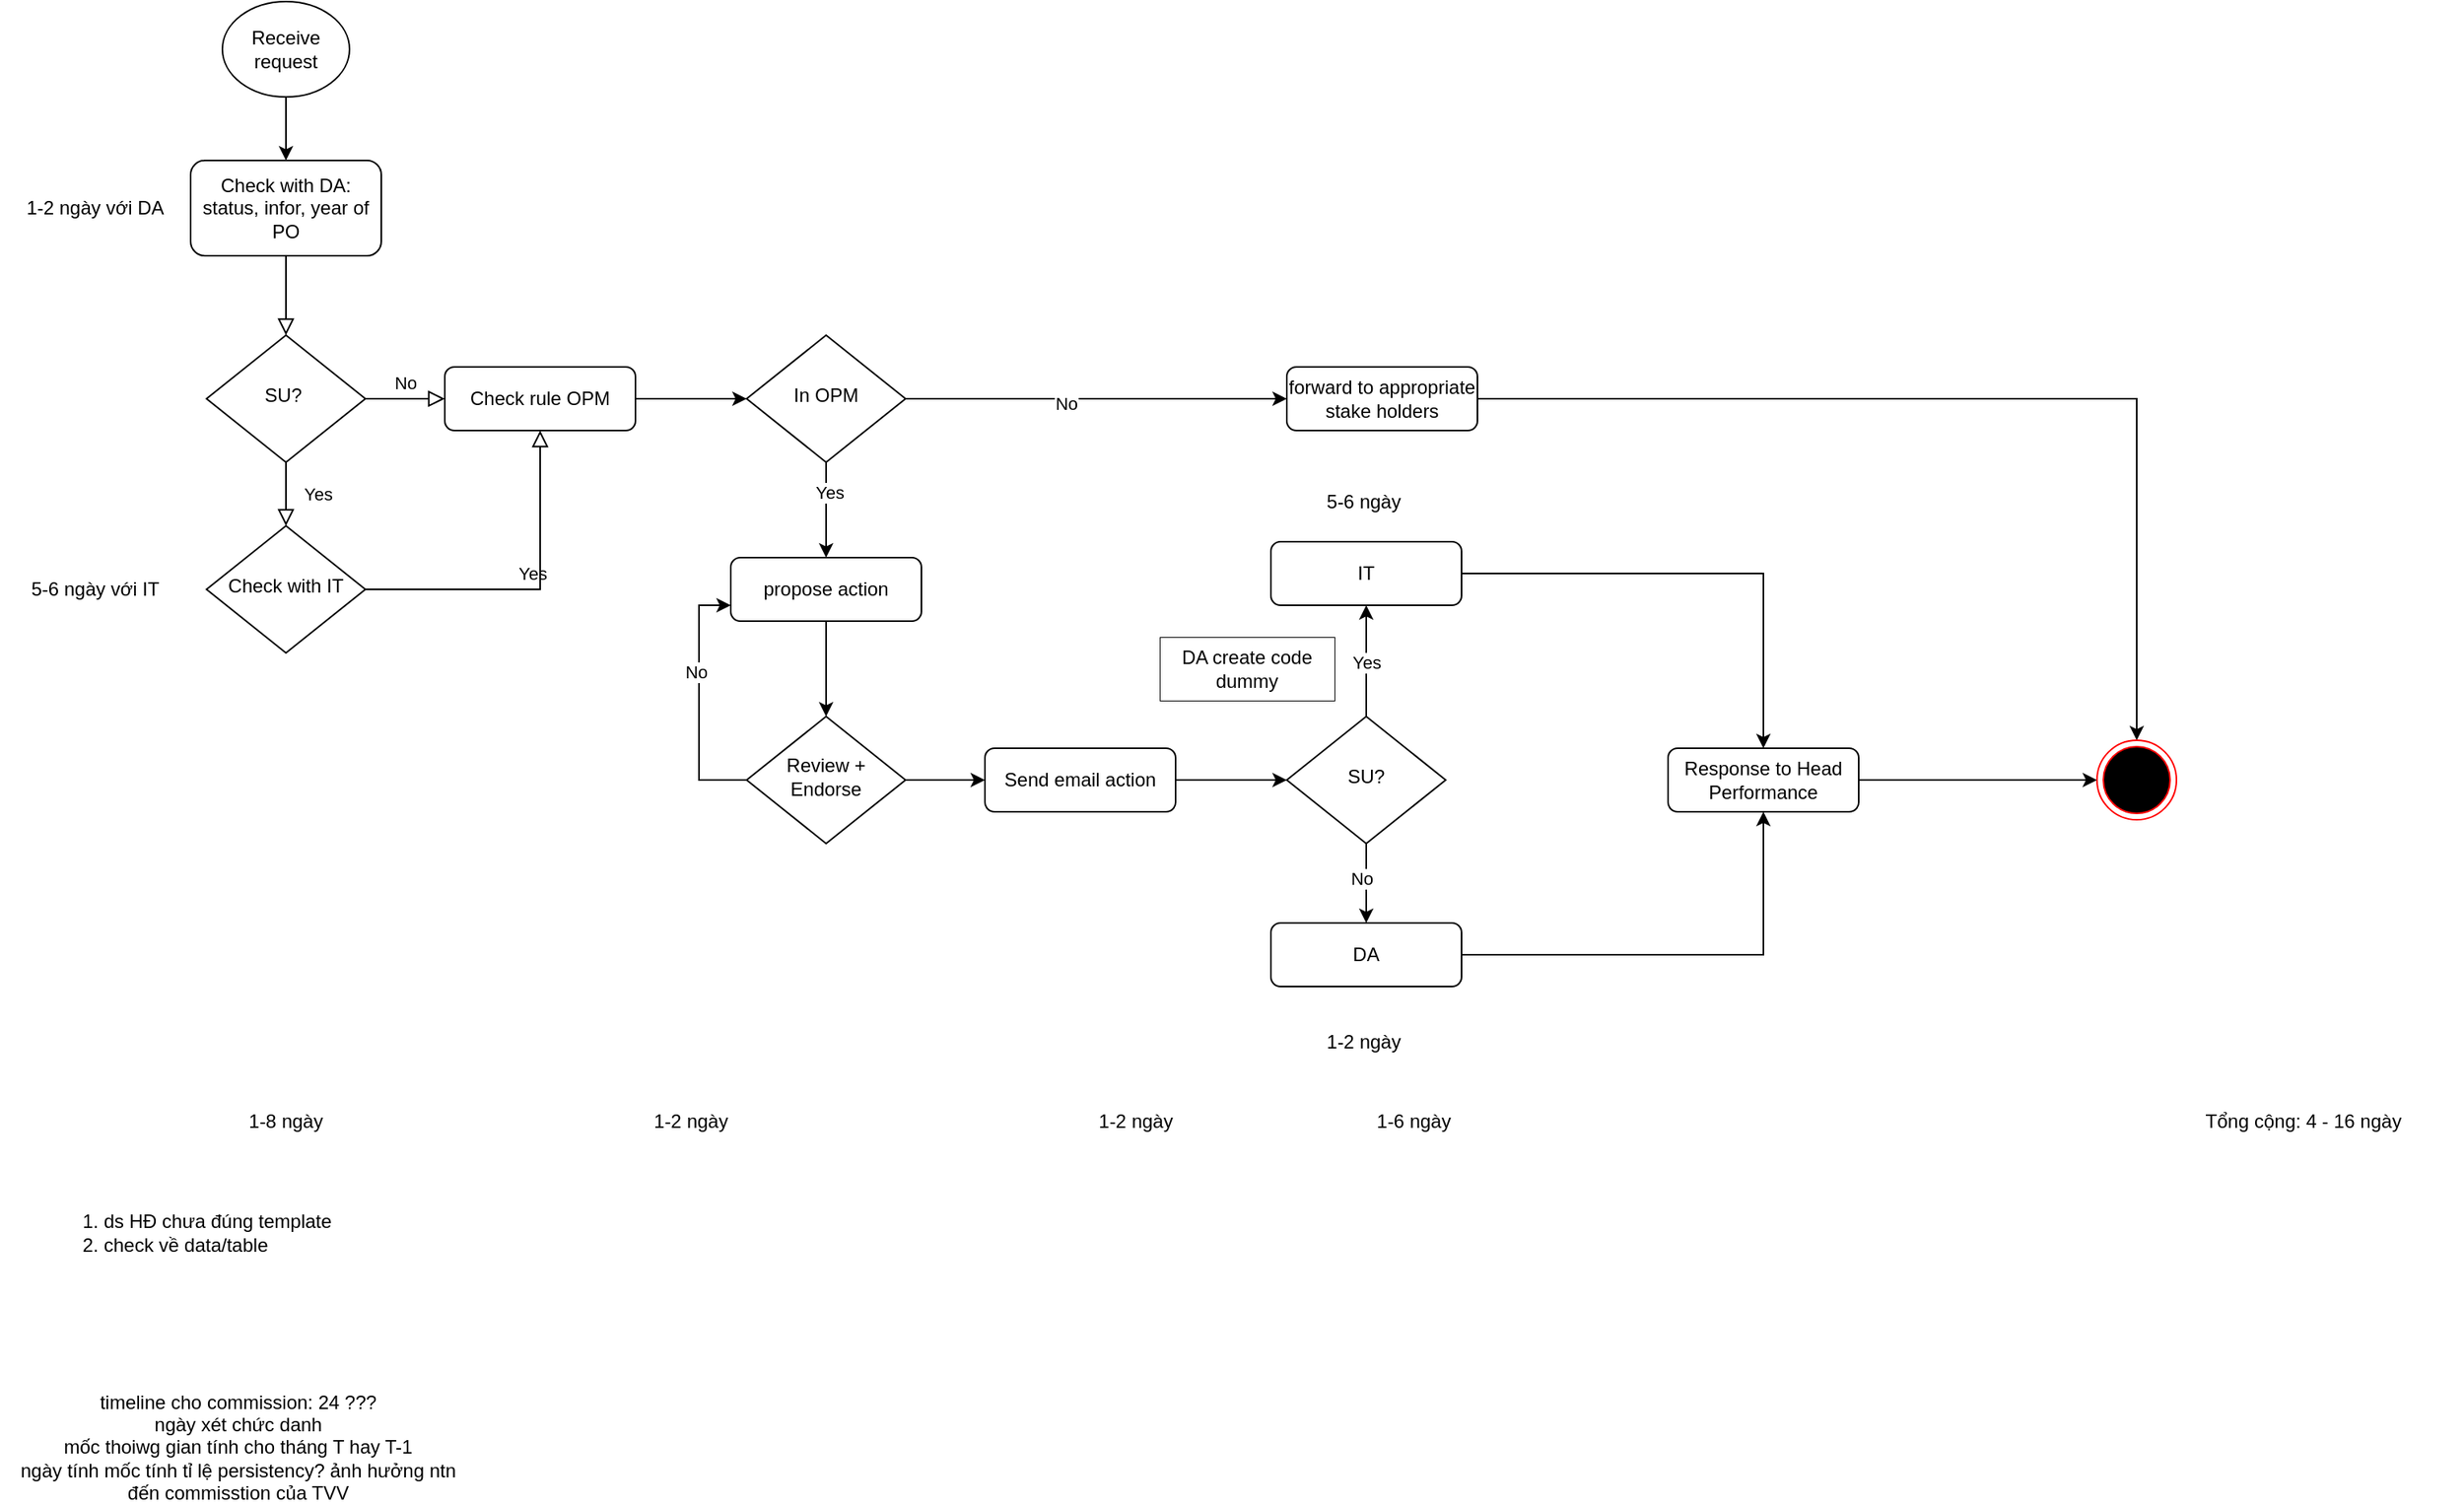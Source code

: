 <mxfile version="24.7.8">
  <diagram id="C5RBs43oDa-KdzZeNtuy" name="Page-1">
    <mxGraphModel dx="1985" dy="869" grid="1" gridSize="10" guides="1" tooltips="1" connect="1" arrows="1" fold="1" page="1" pageScale="1" pageWidth="827" pageHeight="1169" math="0" shadow="0">
      <root>
        <mxCell id="WIyWlLk6GJQsqaUBKTNV-0" />
        <mxCell id="WIyWlLk6GJQsqaUBKTNV-1" parent="WIyWlLk6GJQsqaUBKTNV-0" />
        <mxCell id="WIyWlLk6GJQsqaUBKTNV-2" value="" style="rounded=0;html=1;jettySize=auto;orthogonalLoop=1;fontSize=11;endArrow=block;endFill=0;endSize=8;strokeWidth=1;shadow=0;labelBackgroundColor=none;edgeStyle=orthogonalEdgeStyle;" parent="WIyWlLk6GJQsqaUBKTNV-1" source="WIyWlLk6GJQsqaUBKTNV-3" target="WIyWlLk6GJQsqaUBKTNV-6" edge="1">
          <mxGeometry relative="1" as="geometry" />
        </mxCell>
        <mxCell id="WIyWlLk6GJQsqaUBKTNV-3" value="Check with DA: status, infor, year of PO" style="rounded=1;whiteSpace=wrap;html=1;fontSize=12;glass=0;strokeWidth=1;shadow=0;" parent="WIyWlLk6GJQsqaUBKTNV-1" vertex="1">
          <mxGeometry x="180" y="190" width="120" height="60" as="geometry" />
        </mxCell>
        <mxCell id="WIyWlLk6GJQsqaUBKTNV-4" value="Yes" style="rounded=0;html=1;jettySize=auto;orthogonalLoop=1;fontSize=11;endArrow=block;endFill=0;endSize=8;strokeWidth=1;shadow=0;labelBackgroundColor=none;edgeStyle=orthogonalEdgeStyle;" parent="WIyWlLk6GJQsqaUBKTNV-1" source="WIyWlLk6GJQsqaUBKTNV-6" target="WIyWlLk6GJQsqaUBKTNV-10" edge="1">
          <mxGeometry y="20" relative="1" as="geometry">
            <mxPoint as="offset" />
          </mxGeometry>
        </mxCell>
        <mxCell id="WIyWlLk6GJQsqaUBKTNV-5" value="No" style="edgeStyle=orthogonalEdgeStyle;rounded=0;html=1;jettySize=auto;orthogonalLoop=1;fontSize=11;endArrow=block;endFill=0;endSize=8;strokeWidth=1;shadow=0;labelBackgroundColor=none;" parent="WIyWlLk6GJQsqaUBKTNV-1" source="WIyWlLk6GJQsqaUBKTNV-6" target="WIyWlLk6GJQsqaUBKTNV-7" edge="1">
          <mxGeometry y="10" relative="1" as="geometry">
            <mxPoint as="offset" />
          </mxGeometry>
        </mxCell>
        <mxCell id="WIyWlLk6GJQsqaUBKTNV-6" value="SU?&amp;nbsp;" style="rhombus;whiteSpace=wrap;html=1;shadow=0;fontFamily=Helvetica;fontSize=12;align=center;strokeWidth=1;spacing=6;spacingTop=-4;" parent="WIyWlLk6GJQsqaUBKTNV-1" vertex="1">
          <mxGeometry x="190" y="300" width="100" height="80" as="geometry" />
        </mxCell>
        <mxCell id="Bd9iW0a9v76xwMaIJMBL-3" style="edgeStyle=orthogonalEdgeStyle;rounded=0;orthogonalLoop=1;jettySize=auto;html=1;" edge="1" parent="WIyWlLk6GJQsqaUBKTNV-1" source="WIyWlLk6GJQsqaUBKTNV-7" target="Bd9iW0a9v76xwMaIJMBL-2">
          <mxGeometry relative="1" as="geometry" />
        </mxCell>
        <mxCell id="WIyWlLk6GJQsqaUBKTNV-7" value="Check rule OPM" style="rounded=1;whiteSpace=wrap;html=1;fontSize=12;glass=0;strokeWidth=1;shadow=0;" parent="WIyWlLk6GJQsqaUBKTNV-1" vertex="1">
          <mxGeometry x="340" y="320" width="120" height="40" as="geometry" />
        </mxCell>
        <mxCell id="WIyWlLk6GJQsqaUBKTNV-9" value="Yes" style="edgeStyle=orthogonalEdgeStyle;rounded=0;html=1;jettySize=auto;orthogonalLoop=1;fontSize=11;endArrow=block;endFill=0;endSize=8;strokeWidth=1;shadow=0;labelBackgroundColor=none;entryX=0.5;entryY=1;entryDx=0;entryDy=0;" parent="WIyWlLk6GJQsqaUBKTNV-1" source="WIyWlLk6GJQsqaUBKTNV-10" target="WIyWlLk6GJQsqaUBKTNV-7" edge="1">
          <mxGeometry y="10" relative="1" as="geometry">
            <mxPoint as="offset" />
            <mxPoint x="340" y="460" as="targetPoint" />
          </mxGeometry>
        </mxCell>
        <mxCell id="WIyWlLk6GJQsqaUBKTNV-10" value="Check with IT" style="rhombus;whiteSpace=wrap;html=1;shadow=0;fontFamily=Helvetica;fontSize=12;align=center;strokeWidth=1;spacing=6;spacingTop=-4;" parent="WIyWlLk6GJQsqaUBKTNV-1" vertex="1">
          <mxGeometry x="190" y="420" width="100" height="80" as="geometry" />
        </mxCell>
        <mxCell id="Bd9iW0a9v76xwMaIJMBL-1" style="edgeStyle=orthogonalEdgeStyle;rounded=0;orthogonalLoop=1;jettySize=auto;html=1;entryX=0.5;entryY=0;entryDx=0;entryDy=0;" edge="1" parent="WIyWlLk6GJQsqaUBKTNV-1" source="Bd9iW0a9v76xwMaIJMBL-0" target="WIyWlLk6GJQsqaUBKTNV-3">
          <mxGeometry relative="1" as="geometry" />
        </mxCell>
        <mxCell id="Bd9iW0a9v76xwMaIJMBL-0" value="Receive request" style="ellipse;whiteSpace=wrap;html=1;" vertex="1" parent="WIyWlLk6GJQsqaUBKTNV-1">
          <mxGeometry x="200" y="90" width="80" height="60" as="geometry" />
        </mxCell>
        <mxCell id="Bd9iW0a9v76xwMaIJMBL-5" style="edgeStyle=orthogonalEdgeStyle;rounded=0;orthogonalLoop=1;jettySize=auto;html=1;entryX=0.5;entryY=0;entryDx=0;entryDy=0;" edge="1" parent="WIyWlLk6GJQsqaUBKTNV-1" source="Bd9iW0a9v76xwMaIJMBL-2" target="Bd9iW0a9v76xwMaIJMBL-4">
          <mxGeometry relative="1" as="geometry" />
        </mxCell>
        <mxCell id="Bd9iW0a9v76xwMaIJMBL-15" value="Yes" style="edgeLabel;html=1;align=center;verticalAlign=middle;resizable=0;points=[];" vertex="1" connectable="0" parent="Bd9iW0a9v76xwMaIJMBL-5">
          <mxGeometry x="-0.388" y="2" relative="1" as="geometry">
            <mxPoint as="offset" />
          </mxGeometry>
        </mxCell>
        <mxCell id="Bd9iW0a9v76xwMaIJMBL-10" style="edgeStyle=orthogonalEdgeStyle;rounded=0;orthogonalLoop=1;jettySize=auto;html=1;entryX=0;entryY=0.5;entryDx=0;entryDy=0;" edge="1" parent="WIyWlLk6GJQsqaUBKTNV-1" source="Bd9iW0a9v76xwMaIJMBL-2" target="Bd9iW0a9v76xwMaIJMBL-9">
          <mxGeometry relative="1" as="geometry" />
        </mxCell>
        <mxCell id="Bd9iW0a9v76xwMaIJMBL-12" value="No" style="edgeLabel;html=1;align=center;verticalAlign=middle;resizable=0;points=[];" vertex="1" connectable="0" parent="Bd9iW0a9v76xwMaIJMBL-10">
          <mxGeometry x="-0.161" y="-3" relative="1" as="geometry">
            <mxPoint as="offset" />
          </mxGeometry>
        </mxCell>
        <mxCell id="Bd9iW0a9v76xwMaIJMBL-2" value="In OPM" style="rhombus;whiteSpace=wrap;html=1;shadow=0;fontFamily=Helvetica;fontSize=12;align=center;strokeWidth=1;spacing=6;spacingTop=-4;" vertex="1" parent="WIyWlLk6GJQsqaUBKTNV-1">
          <mxGeometry x="530" y="300" width="100" height="80" as="geometry" />
        </mxCell>
        <mxCell id="Bd9iW0a9v76xwMaIJMBL-8" style="edgeStyle=orthogonalEdgeStyle;rounded=0;orthogonalLoop=1;jettySize=auto;html=1;entryX=0.5;entryY=0;entryDx=0;entryDy=0;" edge="1" parent="WIyWlLk6GJQsqaUBKTNV-1" source="Bd9iW0a9v76xwMaIJMBL-4" target="Bd9iW0a9v76xwMaIJMBL-7">
          <mxGeometry relative="1" as="geometry" />
        </mxCell>
        <mxCell id="Bd9iW0a9v76xwMaIJMBL-4" value="propose action" style="rounded=1;whiteSpace=wrap;html=1;fontSize=12;glass=0;strokeWidth=1;shadow=0;" vertex="1" parent="WIyWlLk6GJQsqaUBKTNV-1">
          <mxGeometry x="520" y="440" width="120" height="40" as="geometry" />
        </mxCell>
        <mxCell id="Bd9iW0a9v76xwMaIJMBL-16" style="edgeStyle=orthogonalEdgeStyle;rounded=0;orthogonalLoop=1;jettySize=auto;html=1;entryX=0;entryY=0.75;entryDx=0;entryDy=0;" edge="1" parent="WIyWlLk6GJQsqaUBKTNV-1" source="Bd9iW0a9v76xwMaIJMBL-7" target="Bd9iW0a9v76xwMaIJMBL-4">
          <mxGeometry relative="1" as="geometry">
            <Array as="points">
              <mxPoint x="500" y="580" />
              <mxPoint x="500" y="470" />
            </Array>
          </mxGeometry>
        </mxCell>
        <mxCell id="Bd9iW0a9v76xwMaIJMBL-17" value="No" style="edgeLabel;html=1;align=center;verticalAlign=middle;resizable=0;points=[];" vertex="1" connectable="0" parent="Bd9iW0a9v76xwMaIJMBL-16">
          <mxGeometry x="0.234" y="2" relative="1" as="geometry">
            <mxPoint as="offset" />
          </mxGeometry>
        </mxCell>
        <mxCell id="Bd9iW0a9v76xwMaIJMBL-19" style="edgeStyle=orthogonalEdgeStyle;rounded=0;orthogonalLoop=1;jettySize=auto;html=1;entryX=0;entryY=0.5;entryDx=0;entryDy=0;" edge="1" parent="WIyWlLk6GJQsqaUBKTNV-1" source="Bd9iW0a9v76xwMaIJMBL-7" target="Bd9iW0a9v76xwMaIJMBL-18">
          <mxGeometry relative="1" as="geometry" />
        </mxCell>
        <mxCell id="Bd9iW0a9v76xwMaIJMBL-7" value="Review + Endorse" style="rhombus;whiteSpace=wrap;html=1;shadow=0;fontFamily=Helvetica;fontSize=12;align=center;strokeWidth=1;spacing=6;spacingTop=-4;" vertex="1" parent="WIyWlLk6GJQsqaUBKTNV-1">
          <mxGeometry x="530" y="540" width="100" height="80" as="geometry" />
        </mxCell>
        <mxCell id="Bd9iW0a9v76xwMaIJMBL-32" style="edgeStyle=orthogonalEdgeStyle;rounded=0;orthogonalLoop=1;jettySize=auto;html=1;entryX=0.5;entryY=0;entryDx=0;entryDy=0;" edge="1" parent="WIyWlLk6GJQsqaUBKTNV-1" source="Bd9iW0a9v76xwMaIJMBL-9" target="Bd9iW0a9v76xwMaIJMBL-31">
          <mxGeometry relative="1" as="geometry" />
        </mxCell>
        <mxCell id="Bd9iW0a9v76xwMaIJMBL-9" value="forward to appropriate stake holders" style="rounded=1;whiteSpace=wrap;html=1;fontSize=12;glass=0;strokeWidth=1;shadow=0;" vertex="1" parent="WIyWlLk6GJQsqaUBKTNV-1">
          <mxGeometry x="870" y="320" width="120" height="40" as="geometry" />
        </mxCell>
        <mxCell id="Bd9iW0a9v76xwMaIJMBL-23" style="edgeStyle=orthogonalEdgeStyle;rounded=0;orthogonalLoop=1;jettySize=auto;html=1;" edge="1" parent="WIyWlLk6GJQsqaUBKTNV-1" source="Bd9iW0a9v76xwMaIJMBL-18" target="Bd9iW0a9v76xwMaIJMBL-20">
          <mxGeometry relative="1" as="geometry" />
        </mxCell>
        <mxCell id="Bd9iW0a9v76xwMaIJMBL-18" value="Send email action" style="rounded=1;whiteSpace=wrap;html=1;fontSize=12;glass=0;strokeWidth=1;shadow=0;" vertex="1" parent="WIyWlLk6GJQsqaUBKTNV-1">
          <mxGeometry x="680" y="560" width="120" height="40" as="geometry" />
        </mxCell>
        <mxCell id="Bd9iW0a9v76xwMaIJMBL-24" style="edgeStyle=orthogonalEdgeStyle;rounded=0;orthogonalLoop=1;jettySize=auto;html=1;entryX=0.5;entryY=1;entryDx=0;entryDy=0;" edge="1" parent="WIyWlLk6GJQsqaUBKTNV-1" source="Bd9iW0a9v76xwMaIJMBL-20" target="Bd9iW0a9v76xwMaIJMBL-21">
          <mxGeometry relative="1" as="geometry" />
        </mxCell>
        <mxCell id="Bd9iW0a9v76xwMaIJMBL-25" value="Yes" style="edgeLabel;html=1;align=center;verticalAlign=middle;resizable=0;points=[];" vertex="1" connectable="0" parent="Bd9iW0a9v76xwMaIJMBL-24">
          <mxGeometry x="-0.012" relative="1" as="geometry">
            <mxPoint as="offset" />
          </mxGeometry>
        </mxCell>
        <mxCell id="Bd9iW0a9v76xwMaIJMBL-26" style="edgeStyle=orthogonalEdgeStyle;rounded=0;orthogonalLoop=1;jettySize=auto;html=1;entryX=0.5;entryY=0;entryDx=0;entryDy=0;" edge="1" parent="WIyWlLk6GJQsqaUBKTNV-1" source="Bd9iW0a9v76xwMaIJMBL-20" target="Bd9iW0a9v76xwMaIJMBL-22">
          <mxGeometry relative="1" as="geometry" />
        </mxCell>
        <mxCell id="Bd9iW0a9v76xwMaIJMBL-27" value="No" style="edgeLabel;html=1;align=center;verticalAlign=middle;resizable=0;points=[];" vertex="1" connectable="0" parent="Bd9iW0a9v76xwMaIJMBL-26">
          <mxGeometry x="-0.125" y="-3" relative="1" as="geometry">
            <mxPoint as="offset" />
          </mxGeometry>
        </mxCell>
        <mxCell id="Bd9iW0a9v76xwMaIJMBL-20" value="SU?" style="rhombus;whiteSpace=wrap;html=1;shadow=0;fontFamily=Helvetica;fontSize=12;align=center;strokeWidth=1;spacing=6;spacingTop=-4;" vertex="1" parent="WIyWlLk6GJQsqaUBKTNV-1">
          <mxGeometry x="870" y="540" width="100" height="80" as="geometry" />
        </mxCell>
        <mxCell id="Bd9iW0a9v76xwMaIJMBL-29" style="edgeStyle=orthogonalEdgeStyle;rounded=0;orthogonalLoop=1;jettySize=auto;html=1;entryX=0.5;entryY=0;entryDx=0;entryDy=0;" edge="1" parent="WIyWlLk6GJQsqaUBKTNV-1" source="Bd9iW0a9v76xwMaIJMBL-21" target="Bd9iW0a9v76xwMaIJMBL-28">
          <mxGeometry relative="1" as="geometry" />
        </mxCell>
        <mxCell id="Bd9iW0a9v76xwMaIJMBL-21" value="IT" style="rounded=1;whiteSpace=wrap;html=1;fontSize=12;glass=0;strokeWidth=1;shadow=0;" vertex="1" parent="WIyWlLk6GJQsqaUBKTNV-1">
          <mxGeometry x="860" y="430" width="120" height="40" as="geometry" />
        </mxCell>
        <mxCell id="Bd9iW0a9v76xwMaIJMBL-30" style="edgeStyle=orthogonalEdgeStyle;rounded=0;orthogonalLoop=1;jettySize=auto;html=1;entryX=0.5;entryY=1;entryDx=0;entryDy=0;" edge="1" parent="WIyWlLk6GJQsqaUBKTNV-1" source="Bd9iW0a9v76xwMaIJMBL-22" target="Bd9iW0a9v76xwMaIJMBL-28">
          <mxGeometry relative="1" as="geometry" />
        </mxCell>
        <mxCell id="Bd9iW0a9v76xwMaIJMBL-22" value="DA" style="rounded=1;whiteSpace=wrap;html=1;fontSize=12;glass=0;strokeWidth=1;shadow=0;" vertex="1" parent="WIyWlLk6GJQsqaUBKTNV-1">
          <mxGeometry x="860" y="670" width="120" height="40" as="geometry" />
        </mxCell>
        <mxCell id="Bd9iW0a9v76xwMaIJMBL-34" style="edgeStyle=orthogonalEdgeStyle;rounded=0;orthogonalLoop=1;jettySize=auto;html=1;entryX=0;entryY=0.5;entryDx=0;entryDy=0;" edge="1" parent="WIyWlLk6GJQsqaUBKTNV-1" source="Bd9iW0a9v76xwMaIJMBL-28" target="Bd9iW0a9v76xwMaIJMBL-31">
          <mxGeometry relative="1" as="geometry" />
        </mxCell>
        <mxCell id="Bd9iW0a9v76xwMaIJMBL-28" value="Response to Head Performance" style="rounded=1;whiteSpace=wrap;html=1;fontSize=12;glass=0;strokeWidth=1;shadow=0;" vertex="1" parent="WIyWlLk6GJQsqaUBKTNV-1">
          <mxGeometry x="1110" y="560" width="120" height="40" as="geometry" />
        </mxCell>
        <mxCell id="Bd9iW0a9v76xwMaIJMBL-31" value="" style="ellipse;html=1;shape=endState;fillColor=#000000;strokeColor=#ff0000;" vertex="1" parent="WIyWlLk6GJQsqaUBKTNV-1">
          <mxGeometry x="1380" y="555" width="50" height="50" as="geometry" />
        </mxCell>
        <mxCell id="Bd9iW0a9v76xwMaIJMBL-36" value="1-2 ngày với DA" style="text;html=1;align=center;verticalAlign=middle;whiteSpace=wrap;rounded=0;" vertex="1" parent="WIyWlLk6GJQsqaUBKTNV-1">
          <mxGeometry x="60" y="205" width="120" height="30" as="geometry" />
        </mxCell>
        <mxCell id="Bd9iW0a9v76xwMaIJMBL-37" value="5-6 ngày với IT" style="text;html=1;align=center;verticalAlign=middle;whiteSpace=wrap;rounded=0;" vertex="1" parent="WIyWlLk6GJQsqaUBKTNV-1">
          <mxGeometry x="60" y="445" width="120" height="30" as="geometry" />
        </mxCell>
        <mxCell id="Bd9iW0a9v76xwMaIJMBL-39" value="1-2 ngày" style="text;html=1;align=center;verticalAlign=middle;whiteSpace=wrap;rounded=0;" vertex="1" parent="WIyWlLk6GJQsqaUBKTNV-1">
          <mxGeometry x="370" y="780" width="250" height="30" as="geometry" />
        </mxCell>
        <mxCell id="Bd9iW0a9v76xwMaIJMBL-40" value="1-2 ngày" style="text;html=1;align=center;verticalAlign=middle;whiteSpace=wrap;rounded=0;" vertex="1" parent="WIyWlLk6GJQsqaUBKTNV-1">
          <mxGeometry x="857" y="730" width="123" height="30" as="geometry" />
        </mxCell>
        <mxCell id="Bd9iW0a9v76xwMaIJMBL-41" value="5-6 ngày" style="text;html=1;align=center;verticalAlign=middle;whiteSpace=wrap;rounded=0;" vertex="1" parent="WIyWlLk6GJQsqaUBKTNV-1">
          <mxGeometry x="857" y="390" width="123" height="30" as="geometry" />
        </mxCell>
        <mxCell id="Bd9iW0a9v76xwMaIJMBL-42" value="DA create code dummy" style="rounded=0.5;whiteSpace=wrap;html=1;fontSize=12;glass=0;strokeWidth=0.5;shadow=0;" vertex="1" parent="WIyWlLk6GJQsqaUBKTNV-1">
          <mxGeometry x="790" y="490" width="110" height="40" as="geometry" />
        </mxCell>
        <mxCell id="Bd9iW0a9v76xwMaIJMBL-43" value="1. ds HĐ chưa đúng template&lt;div&gt;2. check về data/table&amp;nbsp;&lt;/div&gt;" style="text;html=1;align=left;verticalAlign=middle;whiteSpace=wrap;rounded=0;" vertex="1" parent="WIyWlLk6GJQsqaUBKTNV-1">
          <mxGeometry x="110" y="850" width="220" height="30" as="geometry" />
        </mxCell>
        <mxCell id="Bd9iW0a9v76xwMaIJMBL-44" value="&lt;div&gt;&lt;br&gt;&lt;/div&gt;&lt;div&gt;&lt;br&gt;&lt;/div&gt;" style="text;html=1;align=center;verticalAlign=middle;whiteSpace=wrap;rounded=0;" vertex="1" parent="WIyWlLk6GJQsqaUBKTNV-1">
          <mxGeometry x="240" y="740" width="120" height="30" as="geometry" />
        </mxCell>
        <mxCell id="Bd9iW0a9v76xwMaIJMBL-45" value="timeline cho commission: 24 ???&lt;div&gt;ngày xét chức danh&lt;/div&gt;&lt;div&gt;mốc thoiwg gian tính cho tháng T hay T-1&lt;/div&gt;&lt;div&gt;ngày tính mốc tính tỉ lệ persistency? ảnh hưởng ntn đến commisstion của TVV&lt;/div&gt;" style="text;html=1;align=center;verticalAlign=middle;whiteSpace=wrap;rounded=0;" vertex="1" parent="WIyWlLk6GJQsqaUBKTNV-1">
          <mxGeometry x="70" y="970" width="280" height="60" as="geometry" />
        </mxCell>
        <mxCell id="Bd9iW0a9v76xwMaIJMBL-48" value="1-2 ngày" style="text;html=1;align=center;verticalAlign=middle;whiteSpace=wrap;rounded=0;" vertex="1" parent="WIyWlLk6GJQsqaUBKTNV-1">
          <mxGeometry x="660" y="780" width="230" height="30" as="geometry" />
        </mxCell>
        <mxCell id="Bd9iW0a9v76xwMaIJMBL-49" value="1-8 ngày" style="text;html=1;align=center;verticalAlign=middle;whiteSpace=wrap;rounded=0;" vertex="1" parent="WIyWlLk6GJQsqaUBKTNV-1">
          <mxGeometry x="80" y="780" width="320" height="30" as="geometry" />
        </mxCell>
        <mxCell id="Bd9iW0a9v76xwMaIJMBL-50" value="1-6 ngày" style="text;html=1;align=center;verticalAlign=middle;whiteSpace=wrap;rounded=0;" vertex="1" parent="WIyWlLk6GJQsqaUBKTNV-1">
          <mxGeometry x="850" y="780" width="200" height="30" as="geometry" />
        </mxCell>
        <mxCell id="Bd9iW0a9v76xwMaIJMBL-53" value="Tổng cộng: 4 - 16 ngày" style="text;html=1;align=center;verticalAlign=middle;whiteSpace=wrap;rounded=0;" vertex="1" parent="WIyWlLk6GJQsqaUBKTNV-1">
          <mxGeometry x="1410" y="780" width="200" height="30" as="geometry" />
        </mxCell>
      </root>
    </mxGraphModel>
  </diagram>
</mxfile>
